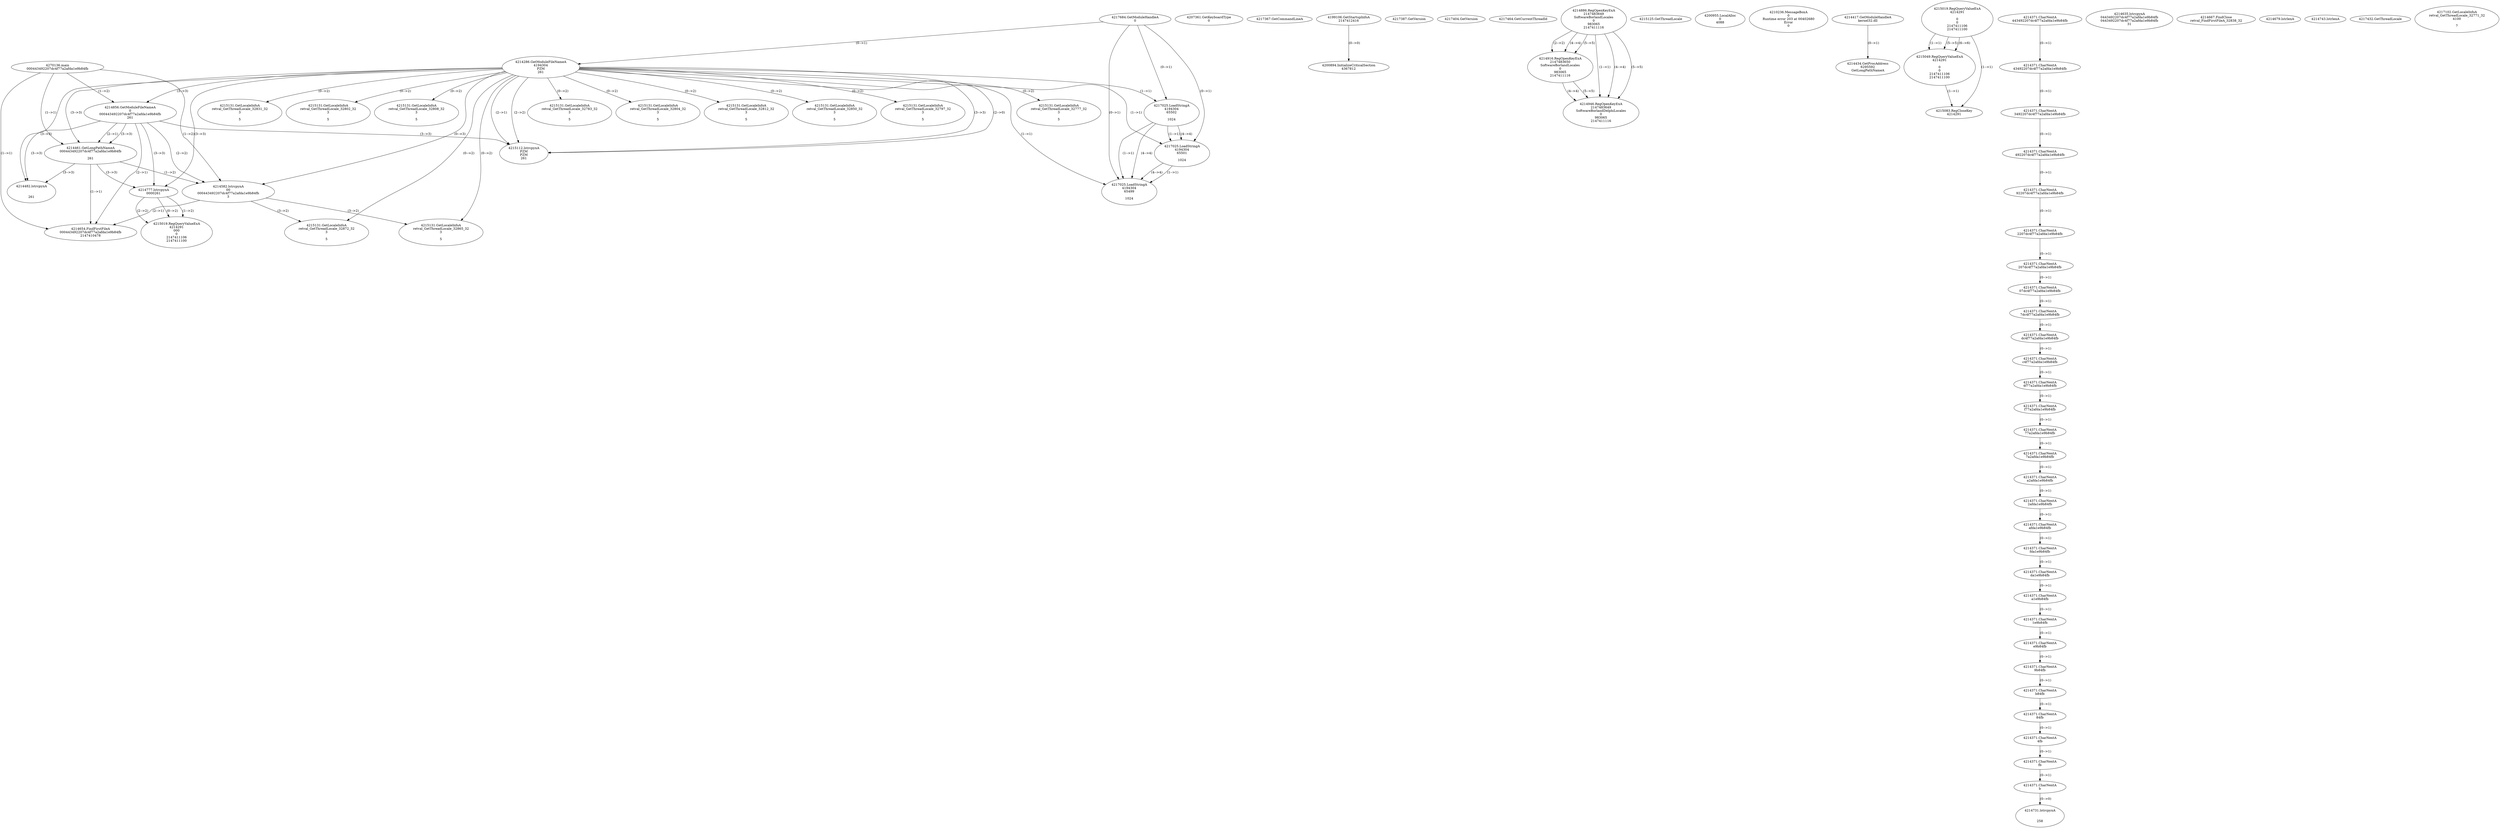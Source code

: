 // Global SCDG with merge call
digraph {
	0 [label="4270136.main
000443492207dc4f77a2afda1e9b84fb"]
	1 [label="4217684.GetModuleHandleA
0"]
	2 [label="4207361.GetKeyboardType
0"]
	3 [label="4217367.GetCommandLineA
"]
	4 [label="4199106.GetStartupInfoA
2147412416"]
	5 [label="4217387.GetVersion
"]
	6 [label="4217404.GetVersion
"]
	7 [label="4217464.GetCurrentThreadId
"]
	8 [label="4214286.GetModuleFileNameA
4194304
PZM
261"]
	1 -> 8 [label="(0-->1)"]
	9 [label="4214856.GetModuleFileNameA
0
000443492207dc4f77a2afda1e9b84fb
261"]
	0 -> 9 [label="(1-->2)"]
	8 -> 9 [label="(3-->3)"]
	10 [label="4214886.RegOpenKeyExA
2147483649
Software\Borland\Locales
0
983065
2147411116"]
	11 [label="4214916.RegOpenKeyExA
2147483650
Software\Borland\Locales
0
983065
2147411116"]
	10 -> 11 [label="(2-->2)"]
	10 -> 11 [label="(4-->4)"]
	10 -> 11 [label="(5-->5)"]
	12 [label="4214946.RegOpenKeyExA
2147483649
Software\Borland\Delphi\Locales
0
983065
2147411116"]
	10 -> 12 [label="(1-->1)"]
	10 -> 12 [label="(4-->4)"]
	11 -> 12 [label="(4-->4)"]
	10 -> 12 [label="(5-->5)"]
	11 -> 12 [label="(5-->5)"]
	13 [label="4215112.lstrcpynA
PZM
PZM
261"]
	8 -> 13 [label="(2-->1)"]
	8 -> 13 [label="(2-->2)"]
	8 -> 13 [label="(3-->3)"]
	9 -> 13 [label="(3-->3)"]
	8 -> 13 [label="(2-->0)"]
	14 [label="4215125.GetThreadLocale
"]
	15 [label="4215131.GetLocaleInfoA
retval_GetThreadLocale_32777_32
3

5"]
	8 -> 15 [label="(0-->2)"]
	16 [label="4217025.LoadStringA
4194304
65502

1024"]
	1 -> 16 [label="(0-->1)"]
	8 -> 16 [label="(1-->1)"]
	17 [label="4200894.InitializeCriticalSection
4367812"]
	4 -> 17 [label="(0-->0)"]
	18 [label="4200955.LocalAlloc
0
4088"]
	19 [label="4210236.MessageBoxA
0
Runtime error 203 at 00402680
Error
0"]
	20 [label="4214417.GetModuleHandleA
kernel32.dll"]
	21 [label="4214434.GetProcAddress
6295592
GetLongPathNameA"]
	20 -> 21 [label="(0-->1)"]
	22 [label="4214461.GetLongPathNameA
000443492207dc4f77a2afda1e9b84fb

261"]
	0 -> 22 [label="(1-->1)"]
	9 -> 22 [label="(2-->1)"]
	8 -> 22 [label="(3-->3)"]
	9 -> 22 [label="(3-->3)"]
	23 [label="4214482.lstrcpynA


261"]
	8 -> 23 [label="(3-->3)"]
	9 -> 23 [label="(3-->3)"]
	22 -> 23 [label="(3-->3)"]
	24 [label="4215019.RegQueryValueExA
4214291

0
0
2147411106
2147411100"]
	25 [label="4215049.RegQueryValueExA
4214291

0
0
2147411106
2147411100"]
	24 -> 25 [label="(1-->1)"]
	24 -> 25 [label="(5-->5)"]
	24 -> 25 [label="(6-->6)"]
	26 [label="4215083.RegCloseKey
4214291"]
	24 -> 26 [label="(1-->1)"]
	25 -> 26 [label="(1-->1)"]
	27 [label="4215131.GetLocaleInfoA
retval_GetThreadLocale_32831_32
3

5"]
	8 -> 27 [label="(0-->2)"]
	28 [label="4215131.GetLocaleInfoA
retval_GetThreadLocale_32802_32
3

5"]
	8 -> 28 [label="(0-->2)"]
	29 [label="4217025.LoadStringA
4194304
65501

1024"]
	1 -> 29 [label="(0-->1)"]
	8 -> 29 [label="(1-->1)"]
	16 -> 29 [label="(1-->1)"]
	16 -> 29 [label="(4-->4)"]
	30 [label="4217025.LoadStringA
4194304
65499

1024"]
	1 -> 30 [label="(0-->1)"]
	8 -> 30 [label="(1-->1)"]
	16 -> 30 [label="(1-->1)"]
	29 -> 30 [label="(1-->1)"]
	16 -> 30 [label="(4-->4)"]
	29 -> 30 [label="(4-->4)"]
	31 [label="4215131.GetLocaleInfoA
retval_GetThreadLocale_32808_32
3

5"]
	8 -> 31 [label="(0-->2)"]
	32 [label="4214582.lstrcpynA
00
000443492207dc4f77a2afda1e9b84fb
3"]
	0 -> 32 [label="(1-->2)"]
	9 -> 32 [label="(2-->2)"]
	22 -> 32 [label="(1-->2)"]
	8 -> 32 [label="(0-->3)"]
	33 [label="4214371.CharNextA
443492207dc4f77a2afda1e9b84fb"]
	34 [label="4214371.CharNextA
43492207dc4f77a2afda1e9b84fb"]
	33 -> 34 [label="(0-->1)"]
	35 [label="4214371.CharNextA
3492207dc4f77a2afda1e9b84fb"]
	34 -> 35 [label="(0-->1)"]
	36 [label="4214371.CharNextA
492207dc4f77a2afda1e9b84fb"]
	35 -> 36 [label="(0-->1)"]
	37 [label="4214371.CharNextA
92207dc4f77a2afda1e9b84fb"]
	36 -> 37 [label="(0-->1)"]
	38 [label="4214371.CharNextA
2207dc4f77a2afda1e9b84fb"]
	37 -> 38 [label="(0-->1)"]
	39 [label="4214371.CharNextA
207dc4f77a2afda1e9b84fb"]
	38 -> 39 [label="(0-->1)"]
	40 [label="4214371.CharNextA
07dc4f77a2afda1e9b84fb"]
	39 -> 40 [label="(0-->1)"]
	41 [label="4214371.CharNextA
7dc4f77a2afda1e9b84fb"]
	40 -> 41 [label="(0-->1)"]
	42 [label="4214371.CharNextA
dc4f77a2afda1e9b84fb"]
	41 -> 42 [label="(0-->1)"]
	43 [label="4214371.CharNextA
c4f77a2afda1e9b84fb"]
	42 -> 43 [label="(0-->1)"]
	44 [label="4214371.CharNextA
4f77a2afda1e9b84fb"]
	43 -> 44 [label="(0-->1)"]
	45 [label="4214371.CharNextA
f77a2afda1e9b84fb"]
	44 -> 45 [label="(0-->1)"]
	46 [label="4214371.CharNextA
77a2afda1e9b84fb"]
	45 -> 46 [label="(0-->1)"]
	47 [label="4214371.CharNextA
7a2afda1e9b84fb"]
	46 -> 47 [label="(0-->1)"]
	48 [label="4214371.CharNextA
a2afda1e9b84fb"]
	47 -> 48 [label="(0-->1)"]
	49 [label="4214371.CharNextA
2afda1e9b84fb"]
	48 -> 49 [label="(0-->1)"]
	50 [label="4214371.CharNextA
afda1e9b84fb"]
	49 -> 50 [label="(0-->1)"]
	51 [label="4214371.CharNextA
fda1e9b84fb"]
	50 -> 51 [label="(0-->1)"]
	52 [label="4214371.CharNextA
da1e9b84fb"]
	51 -> 52 [label="(0-->1)"]
	53 [label="4214371.CharNextA
a1e9b84fb"]
	52 -> 53 [label="(0-->1)"]
	54 [label="4214371.CharNextA
1e9b84fb"]
	53 -> 54 [label="(0-->1)"]
	55 [label="4214371.CharNextA
e9b84fb"]
	54 -> 55 [label="(0-->1)"]
	56 [label="4214371.CharNextA
9b84fb"]
	55 -> 56 [label="(0-->1)"]
	57 [label="4214371.CharNextA
b84fb"]
	56 -> 57 [label="(0-->1)"]
	58 [label="4214371.CharNextA
84fb"]
	57 -> 58 [label="(0-->1)"]
	59 [label="4214371.CharNextA
4fb"]
	58 -> 59 [label="(0-->1)"]
	60 [label="4214371.CharNextA
fb"]
	59 -> 60 [label="(0-->1)"]
	61 [label="4214371.CharNextA
b"]
	60 -> 61 [label="(0-->1)"]
	62 [label="4214635.lstrcpynA
0443492207dc4f77a2afda1e9b84fb
0443492207dc4f77a2afda1e9b84fb
31"]
	63 [label="4214654.FindFirstFileA
000443492207dc4f77a2afda1e9b84fb
2147410478"]
	0 -> 63 [label="(1-->1)"]
	9 -> 63 [label="(2-->1)"]
	22 -> 63 [label="(1-->1)"]
	32 -> 63 [label="(2-->1)"]
	64 [label="4214667.FindClose
retval_FindFirstFileA_32838_32"]
	65 [label="4214679.lstrlenA
"]
	66 [label="4214731.lstrcpynA


258"]
	61 -> 66 [label="(0-->0)"]
	67 [label="4214743.lstrlenA
"]
	68 [label="4214777.lstrcpynA
00\
00\
261"]
	8 -> 68 [label="(3-->3)"]
	9 -> 68 [label="(3-->3)"]
	22 -> 68 [label="(3-->3)"]
	69 [label="4215019.RegQueryValueExA
4214291
00\
0
0
2147411106
2147411100"]
	68 -> 69 [label="(1-->2)"]
	68 -> 69 [label="(2-->2)"]
	68 -> 69 [label="(0-->2)"]
	70 [label="4215131.GetLocaleInfoA
retval_GetThreadLocale_32865_32
3

5"]
	8 -> 70 [label="(0-->2)"]
	32 -> 70 [label="(3-->2)"]
	71 [label="4215131.GetLocaleInfoA
retval_GetThreadLocale_32872_32
3

5"]
	8 -> 71 [label="(0-->2)"]
	32 -> 71 [label="(3-->2)"]
	72 [label="4215131.GetLocaleInfoA
retval_GetThreadLocale_32783_32
3

5"]
	8 -> 72 [label="(0-->2)"]
	73 [label="4215131.GetLocaleInfoA
retval_GetThreadLocale_32804_32
3

5"]
	8 -> 73 [label="(0-->2)"]
	74 [label="4215131.GetLocaleInfoA
retval_GetThreadLocale_32812_32
3

5"]
	8 -> 74 [label="(0-->2)"]
	75 [label="4217432.GetThreadLocale
"]
	76 [label="4217102.GetLocaleInfoA
retval_GetThreadLocale_32771_32
4100

7"]
	77 [label="4215131.GetLocaleInfoA
retval_GetThreadLocale_32850_32
3

5"]
	8 -> 77 [label="(0-->2)"]
	78 [label="4215131.GetLocaleInfoA
retval_GetThreadLocale_32797_32
3

5"]
	8 -> 78 [label="(0-->2)"]
}
